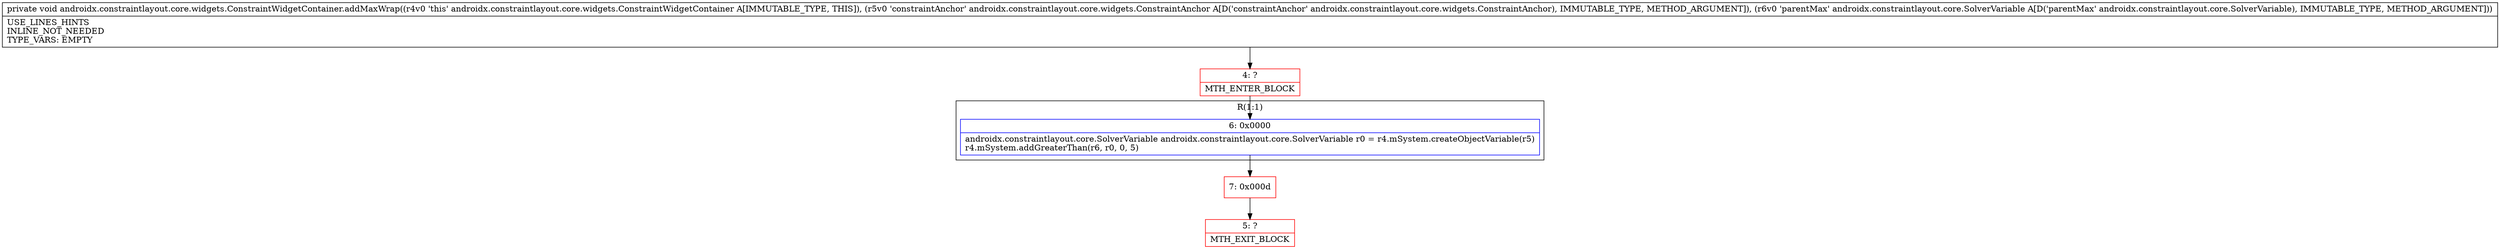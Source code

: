 digraph "CFG forandroidx.constraintlayout.core.widgets.ConstraintWidgetContainer.addMaxWrap(Landroidx\/constraintlayout\/core\/widgets\/ConstraintAnchor;Landroidx\/constraintlayout\/core\/SolverVariable;)V" {
subgraph cluster_Region_1447535219 {
label = "R(1:1)";
node [shape=record,color=blue];
Node_6 [shape=record,label="{6\:\ 0x0000|androidx.constraintlayout.core.SolverVariable androidx.constraintlayout.core.SolverVariable r0 = r4.mSystem.createObjectVariable(r5)\lr4.mSystem.addGreaterThan(r6, r0, 0, 5)\l}"];
}
Node_4 [shape=record,color=red,label="{4\:\ ?|MTH_ENTER_BLOCK\l}"];
Node_7 [shape=record,color=red,label="{7\:\ 0x000d}"];
Node_5 [shape=record,color=red,label="{5\:\ ?|MTH_EXIT_BLOCK\l}"];
MethodNode[shape=record,label="{private void androidx.constraintlayout.core.widgets.ConstraintWidgetContainer.addMaxWrap((r4v0 'this' androidx.constraintlayout.core.widgets.ConstraintWidgetContainer A[IMMUTABLE_TYPE, THIS]), (r5v0 'constraintAnchor' androidx.constraintlayout.core.widgets.ConstraintAnchor A[D('constraintAnchor' androidx.constraintlayout.core.widgets.ConstraintAnchor), IMMUTABLE_TYPE, METHOD_ARGUMENT]), (r6v0 'parentMax' androidx.constraintlayout.core.SolverVariable A[D('parentMax' androidx.constraintlayout.core.SolverVariable), IMMUTABLE_TYPE, METHOD_ARGUMENT]))  | USE_LINES_HINTS\lINLINE_NOT_NEEDED\lTYPE_VARS: EMPTY\l}"];
MethodNode -> Node_4;Node_6 -> Node_7;
Node_4 -> Node_6;
Node_7 -> Node_5;
}

